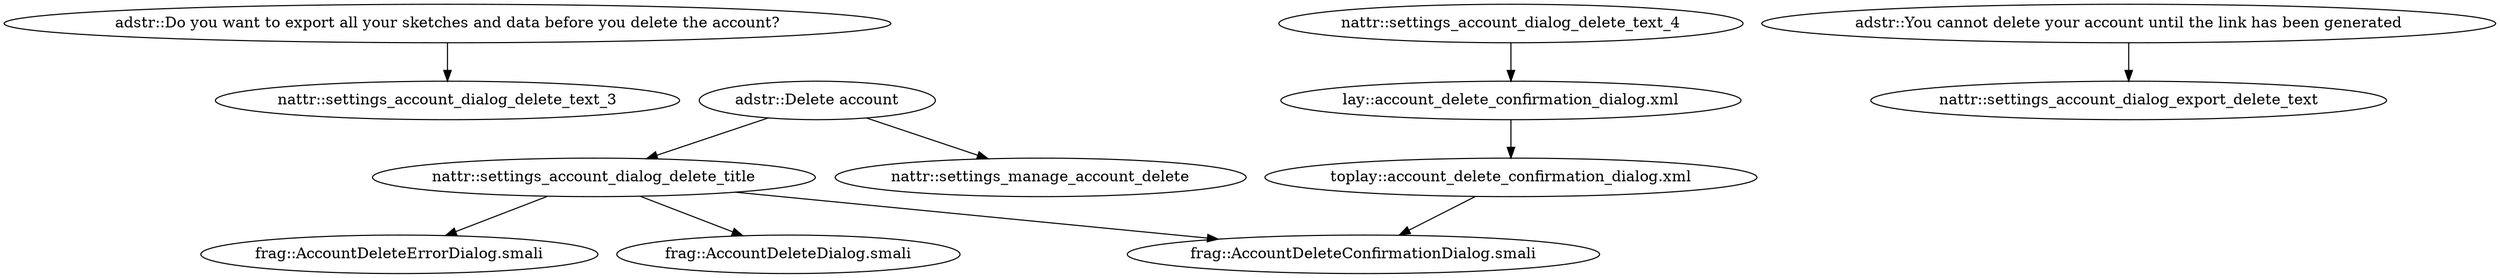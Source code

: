 digraph G {
"adstr::Do you want to export all your sketches and data before you delete the account?" -> "nattr::settings_account_dialog_delete_text_3"
"adstr::Delete account" -> "nattr::settings_account_dialog_delete_title"
"adstr::Delete account" -> "nattr::settings_manage_account_delete"
"adstr::You cannot delete your account until the link has been generated" -> "nattr::settings_account_dialog_export_delete_text"
"nattr::settings_account_dialog_delete_text_4" -> "lay::account_delete_confirmation_dialog.xml"
"nattr::settings_account_dialog_delete_title" -> "frag::AccountDeleteErrorDialog.smali"
"nattr::settings_account_dialog_delete_title" -> "frag::AccountDeleteConfirmationDialog.smali"
"nattr::settings_account_dialog_delete_title" -> "frag::AccountDeleteDialog.smali"
"lay::account_delete_confirmation_dialog.xml" -> "toplay::account_delete_confirmation_dialog.xml"
"toplay::account_delete_confirmation_dialog.xml" -> "frag::AccountDeleteConfirmationDialog.smali"
}
